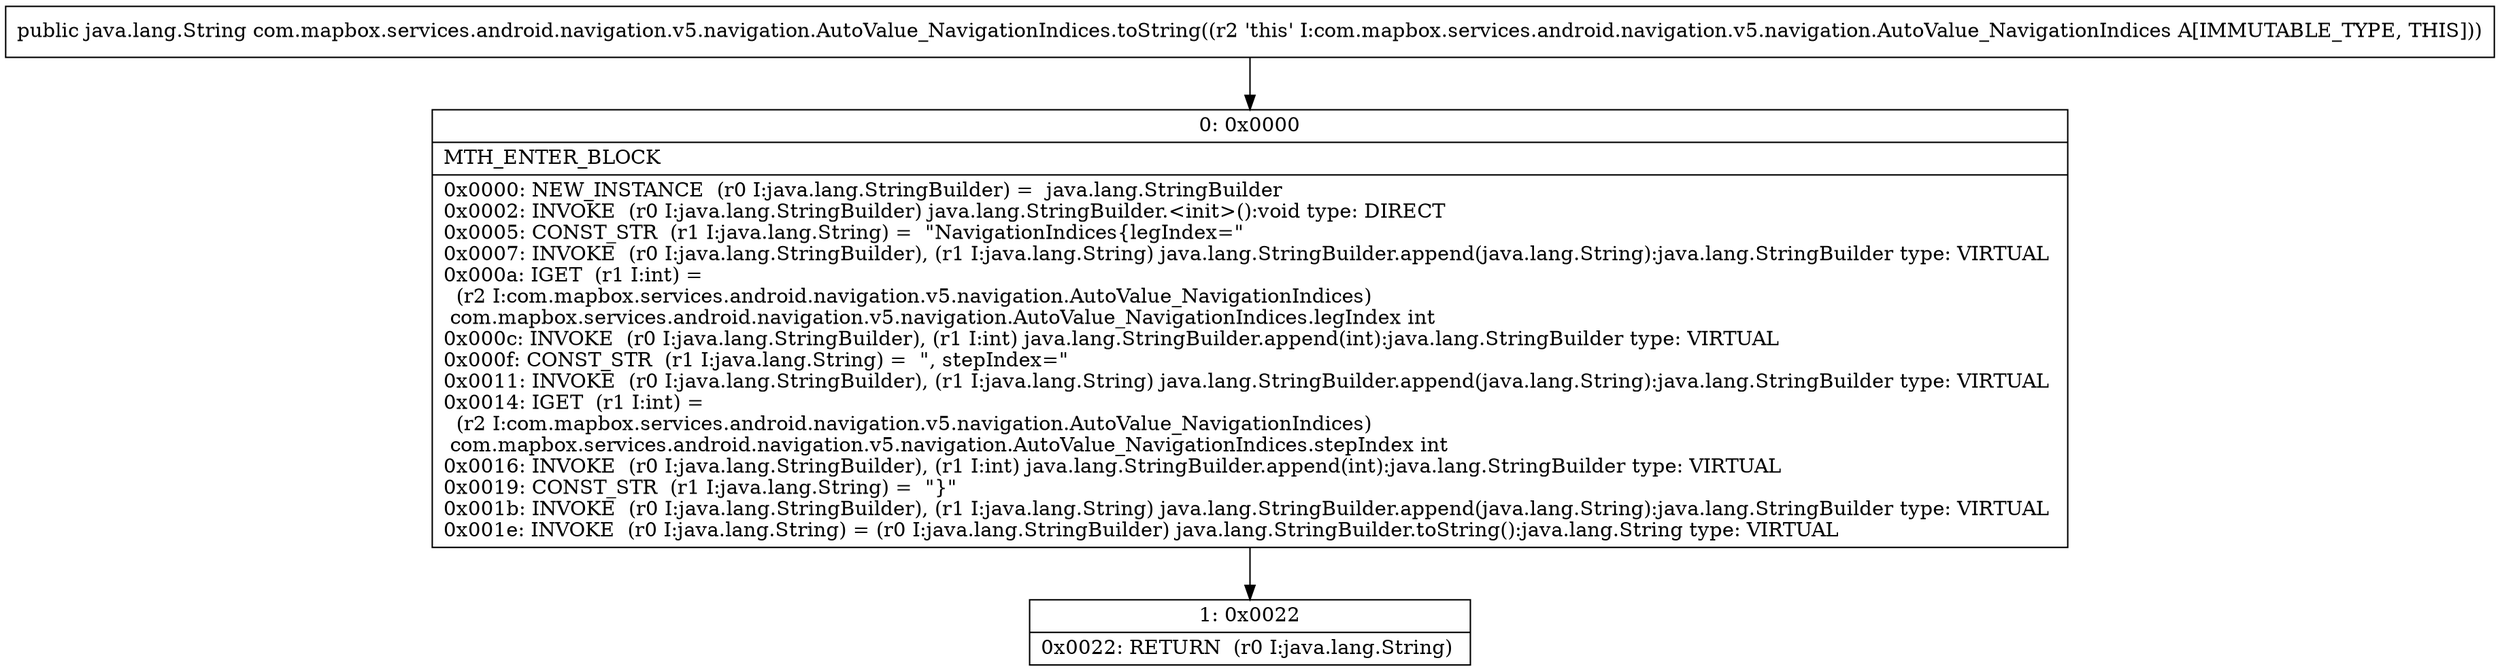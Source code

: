 digraph "CFG forcom.mapbox.services.android.navigation.v5.navigation.AutoValue_NavigationIndices.toString()Ljava\/lang\/String;" {
Node_0 [shape=record,label="{0\:\ 0x0000|MTH_ENTER_BLOCK\l|0x0000: NEW_INSTANCE  (r0 I:java.lang.StringBuilder) =  java.lang.StringBuilder \l0x0002: INVOKE  (r0 I:java.lang.StringBuilder) java.lang.StringBuilder.\<init\>():void type: DIRECT \l0x0005: CONST_STR  (r1 I:java.lang.String) =  \"NavigationIndices\{legIndex=\" \l0x0007: INVOKE  (r0 I:java.lang.StringBuilder), (r1 I:java.lang.String) java.lang.StringBuilder.append(java.lang.String):java.lang.StringBuilder type: VIRTUAL \l0x000a: IGET  (r1 I:int) = \l  (r2 I:com.mapbox.services.android.navigation.v5.navigation.AutoValue_NavigationIndices)\l com.mapbox.services.android.navigation.v5.navigation.AutoValue_NavigationIndices.legIndex int \l0x000c: INVOKE  (r0 I:java.lang.StringBuilder), (r1 I:int) java.lang.StringBuilder.append(int):java.lang.StringBuilder type: VIRTUAL \l0x000f: CONST_STR  (r1 I:java.lang.String) =  \", stepIndex=\" \l0x0011: INVOKE  (r0 I:java.lang.StringBuilder), (r1 I:java.lang.String) java.lang.StringBuilder.append(java.lang.String):java.lang.StringBuilder type: VIRTUAL \l0x0014: IGET  (r1 I:int) = \l  (r2 I:com.mapbox.services.android.navigation.v5.navigation.AutoValue_NavigationIndices)\l com.mapbox.services.android.navigation.v5.navigation.AutoValue_NavigationIndices.stepIndex int \l0x0016: INVOKE  (r0 I:java.lang.StringBuilder), (r1 I:int) java.lang.StringBuilder.append(int):java.lang.StringBuilder type: VIRTUAL \l0x0019: CONST_STR  (r1 I:java.lang.String) =  \"\}\" \l0x001b: INVOKE  (r0 I:java.lang.StringBuilder), (r1 I:java.lang.String) java.lang.StringBuilder.append(java.lang.String):java.lang.StringBuilder type: VIRTUAL \l0x001e: INVOKE  (r0 I:java.lang.String) = (r0 I:java.lang.StringBuilder) java.lang.StringBuilder.toString():java.lang.String type: VIRTUAL \l}"];
Node_1 [shape=record,label="{1\:\ 0x0022|0x0022: RETURN  (r0 I:java.lang.String) \l}"];
MethodNode[shape=record,label="{public java.lang.String com.mapbox.services.android.navigation.v5.navigation.AutoValue_NavigationIndices.toString((r2 'this' I:com.mapbox.services.android.navigation.v5.navigation.AutoValue_NavigationIndices A[IMMUTABLE_TYPE, THIS])) }"];
MethodNode -> Node_0;
Node_0 -> Node_1;
}

